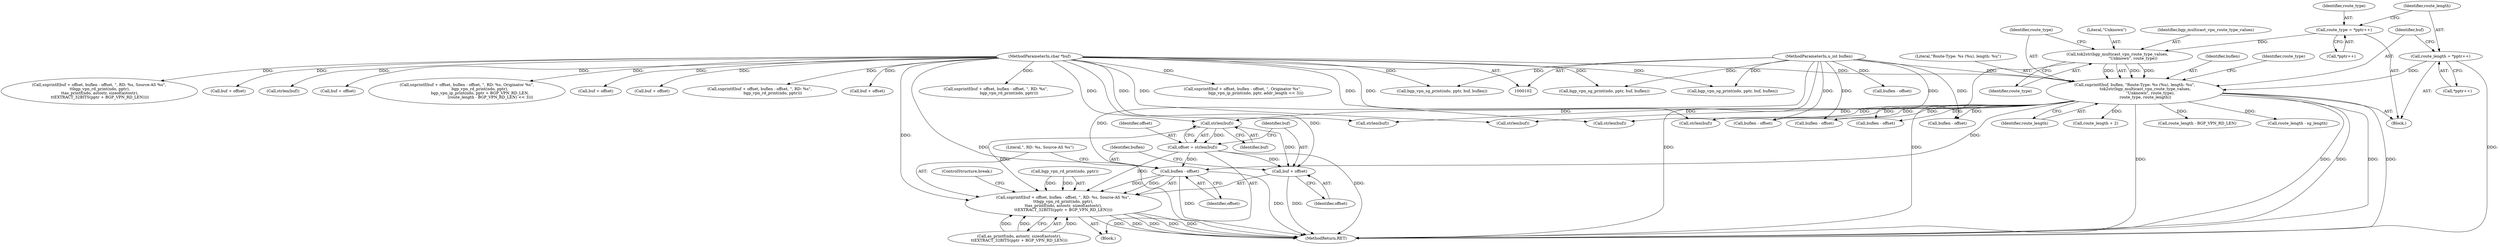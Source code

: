 digraph "0_tcpdump_d515b4b4a300479cdf1a6e0d1bb95bc1f9fee514@API" {
"1000183" [label="(Call,strlen(buf))"];
"1000128" [label="(Call,snprintf(buf, buflen, \"Route-Type: %s (%u), length: %u\",\n                 tok2str(bgp_multicast_vpn_route_type_values,\n                         \"Unknown\", route_type),\n                 route_type, route_length))"];
"1000105" [label="(MethodParameterIn,char *buf)"];
"1000106" [label="(MethodParameterIn,u_int buflen)"];
"1000132" [label="(Call,tok2str(bgp_multicast_vpn_route_type_values,\n                         \"Unknown\", route_type))"];
"1000118" [label="(Call,route_type = *pptr++)"];
"1000123" [label="(Call,route_length = *pptr++)"];
"1000181" [label="(Call,offset = strlen(buf))"];
"1000185" [label="(Call,snprintf(buf + offset, buflen - offset, \", RD: %s, Source-AS %s\",\n\t\tbgp_vpn_rd_print(ndo, pptr),\n\t\tas_printf(ndo, astostr, sizeof(astostr),\n\t\tEXTRACT_32BITS(pptr + BGP_VPN_RD_LEN))))"];
"1000186" [label="(Call,buf + offset)"];
"1000189" [label="(Call,buflen - offset)"];
"1000191" [label="(Identifier,offset)"];
"1000106" [label="(MethodParameterIn,u_int buflen)"];
"1000140" [label="(Block,)"];
"1000311" [label="(Call,buflen - offset)"];
"1000276" [label="(Call,snprintf(buf + offset, buflen - offset, \", RD: %s\",\n                     bgp_vpn_rd_print(ndo, pptr)))"];
"1000139" [label="(Identifier,route_type)"];
"1000232" [label="(Call,bgp_vpn_sg_print(ndo, pptr, buf, buflen))"];
"1000183" [label="(Call,strlen(buf))"];
"1000280" [label="(Call,buflen - offset)"];
"1000251" [label="(Call,snprintf(buf + offset, buflen - offset, \", Originator %s\",\n                     bgp_vpn_ip_print(ndo, pptr, addr_length << 3)))"];
"1000307" [label="(Call,snprintf(buf + offset, buflen - offset, \", RD: %s, Source-AS %s\",\n \t\tbgp_vpn_rd_print(ndo, pptr),\n \t\tas_printf(ndo, astostr, sizeof(astostr),\n \t\tEXTRACT_32BITS(pptr + BGP_VPN_RD_LEN))))"];
"1000274" [label="(Call,strlen(buf))"];
"1000347" [label="(MethodReturn,RET)"];
"1000214" [label="(Call,strlen(buf))"];
"1000152" [label="(Call,buf + offset)"];
"1000118" [label="(Call,route_type = *pptr++)"];
"1000192" [label="(Literal,\", RD: %s, Source-AS %s\")"];
"1000125" [label="(Call,*pptr++)"];
"1000187" [label="(Identifier,buf)"];
"1000128" [label="(Call,snprintf(buf, buflen, \"Route-Type: %s (%u), length: %u\",\n                 tok2str(bgp_multicast_vpn_route_type_values,\n                         \"Unknown\", route_type),\n                 route_type, route_length))"];
"1000107" [label="(Block,)"];
"1000249" [label="(Call,strlen(buf))"];
"1000252" [label="(Call,buf + offset)"];
"1000205" [label="(ControlStructure,break;)"];
"1000133" [label="(Identifier,bgp_multicast_vpn_route_type_values)"];
"1000186" [label="(Call,buf + offset)"];
"1000151" [label="(Call,snprintf(buf + offset, buflen - offset, \", RD: %s, Originator %s\",\n                     bgp_vpn_rd_print(ndo, pptr),\n                     bgp_vpn_ip_print(ndo, pptr + BGP_VPN_RD_LEN,\n                                      (route_length - BGP_VPN_RD_LEN) << 3)))"];
"1000181" [label="(Call,offset = strlen(buf))"];
"1000193" [label="(Call,bgp_vpn_rd_print(ndo, pptr))"];
"1000330" [label="(Call,bgp_vpn_sg_print(ndo, pptr, buf, buflen))"];
"1000131" [label="(Literal,\"Route-Type: %s (%u), length: %u\")"];
"1000136" [label="(Identifier,route_type)"];
"1000190" [label="(Identifier,buflen)"];
"1000182" [label="(Identifier,offset)"];
"1000137" [label="(Identifier,route_length)"];
"1000129" [label="(Identifier,buf)"];
"1000149" [label="(Call,strlen(buf))"];
"1000217" [label="(Call,buf + offset)"];
"1000340" [label="(Call,route_length + 2)"];
"1000185" [label="(Call,snprintf(buf + offset, buflen - offset, \", RD: %s, Source-AS %s\",\n\t\tbgp_vpn_rd_print(ndo, pptr),\n\t\tas_printf(ndo, astostr, sizeof(astostr),\n\t\tEXTRACT_32BITS(pptr + BGP_VPN_RD_LEN))))"];
"1000188" [label="(Identifier,offset)"];
"1000308" [label="(Call,buf + offset)"];
"1000155" [label="(Call,buflen - offset)"];
"1000105" [label="(MethodParameterIn,char *buf)"];
"1000130" [label="(Identifier,buflen)"];
"1000123" [label="(Call,route_length = *pptr++)"];
"1000220" [label="(Call,buflen - offset)"];
"1000305" [label="(Call,strlen(buf))"];
"1000216" [label="(Call,snprintf(buf + offset, buflen - offset, \", RD: %s\",\n                     bgp_vpn_rd_print(ndo, pptr)))"];
"1000135" [label="(Identifier,route_type)"];
"1000132" [label="(Call,tok2str(bgp_multicast_vpn_route_type_values,\n                         \"Unknown\", route_type))"];
"1000134" [label="(Literal,\"Unknown\")"];
"1000184" [label="(Identifier,buf)"];
"1000196" [label="(Call,as_printf(ndo, astostr, sizeof(astostr),\n\t\tEXTRACT_32BITS(pptr + BGP_VPN_RD_LEN)))"];
"1000189" [label="(Call,buflen - offset)"];
"1000168" [label="(Call,route_length - BGP_VPN_RD_LEN)"];
"1000277" [label="(Call,buf + offset)"];
"1000255" [label="(Call,buflen - offset)"];
"1000120" [label="(Call,*pptr++)"];
"1000124" [label="(Identifier,route_length)"];
"1000119" [label="(Identifier,route_type)"];
"1000290" [label="(Call,bgp_vpn_sg_print(ndo, pptr, buf, buflen))"];
"1000239" [label="(Call,route_length - sg_length)"];
"1000183" -> "1000181"  [label="AST: "];
"1000183" -> "1000184"  [label="CFG: "];
"1000184" -> "1000183"  [label="AST: "];
"1000181" -> "1000183"  [label="CFG: "];
"1000183" -> "1000181"  [label="DDG: "];
"1000128" -> "1000183"  [label="DDG: "];
"1000105" -> "1000183"  [label="DDG: "];
"1000183" -> "1000185"  [label="DDG: "];
"1000183" -> "1000186"  [label="DDG: "];
"1000128" -> "1000107"  [label="AST: "];
"1000128" -> "1000137"  [label="CFG: "];
"1000129" -> "1000128"  [label="AST: "];
"1000130" -> "1000128"  [label="AST: "];
"1000131" -> "1000128"  [label="AST: "];
"1000132" -> "1000128"  [label="AST: "];
"1000136" -> "1000128"  [label="AST: "];
"1000137" -> "1000128"  [label="AST: "];
"1000139" -> "1000128"  [label="CFG: "];
"1000128" -> "1000347"  [label="DDG: "];
"1000128" -> "1000347"  [label="DDG: "];
"1000128" -> "1000347"  [label="DDG: "];
"1000128" -> "1000347"  [label="DDG: "];
"1000128" -> "1000347"  [label="DDG: "];
"1000105" -> "1000128"  [label="DDG: "];
"1000106" -> "1000128"  [label="DDG: "];
"1000132" -> "1000128"  [label="DDG: "];
"1000132" -> "1000128"  [label="DDG: "];
"1000132" -> "1000128"  [label="DDG: "];
"1000123" -> "1000128"  [label="DDG: "];
"1000128" -> "1000149"  [label="DDG: "];
"1000128" -> "1000155"  [label="DDG: "];
"1000128" -> "1000168"  [label="DDG: "];
"1000128" -> "1000189"  [label="DDG: "];
"1000128" -> "1000214"  [label="DDG: "];
"1000128" -> "1000220"  [label="DDG: "];
"1000128" -> "1000239"  [label="DDG: "];
"1000128" -> "1000274"  [label="DDG: "];
"1000128" -> "1000280"  [label="DDG: "];
"1000128" -> "1000305"  [label="DDG: "];
"1000128" -> "1000311"  [label="DDG: "];
"1000128" -> "1000340"  [label="DDG: "];
"1000105" -> "1000102"  [label="AST: "];
"1000105" -> "1000347"  [label="DDG: "];
"1000105" -> "1000149"  [label="DDG: "];
"1000105" -> "1000151"  [label="DDG: "];
"1000105" -> "1000152"  [label="DDG: "];
"1000105" -> "1000185"  [label="DDG: "];
"1000105" -> "1000186"  [label="DDG: "];
"1000105" -> "1000214"  [label="DDG: "];
"1000105" -> "1000216"  [label="DDG: "];
"1000105" -> "1000217"  [label="DDG: "];
"1000105" -> "1000232"  [label="DDG: "];
"1000105" -> "1000249"  [label="DDG: "];
"1000105" -> "1000251"  [label="DDG: "];
"1000105" -> "1000252"  [label="DDG: "];
"1000105" -> "1000274"  [label="DDG: "];
"1000105" -> "1000276"  [label="DDG: "];
"1000105" -> "1000277"  [label="DDG: "];
"1000105" -> "1000290"  [label="DDG: "];
"1000105" -> "1000305"  [label="DDG: "];
"1000105" -> "1000307"  [label="DDG: "];
"1000105" -> "1000308"  [label="DDG: "];
"1000105" -> "1000330"  [label="DDG: "];
"1000106" -> "1000102"  [label="AST: "];
"1000106" -> "1000347"  [label="DDG: "];
"1000106" -> "1000155"  [label="DDG: "];
"1000106" -> "1000189"  [label="DDG: "];
"1000106" -> "1000220"  [label="DDG: "];
"1000106" -> "1000232"  [label="DDG: "];
"1000106" -> "1000255"  [label="DDG: "];
"1000106" -> "1000280"  [label="DDG: "];
"1000106" -> "1000290"  [label="DDG: "];
"1000106" -> "1000311"  [label="DDG: "];
"1000106" -> "1000330"  [label="DDG: "];
"1000132" -> "1000135"  [label="CFG: "];
"1000133" -> "1000132"  [label="AST: "];
"1000134" -> "1000132"  [label="AST: "];
"1000135" -> "1000132"  [label="AST: "];
"1000136" -> "1000132"  [label="CFG: "];
"1000132" -> "1000347"  [label="DDG: "];
"1000118" -> "1000132"  [label="DDG: "];
"1000118" -> "1000107"  [label="AST: "];
"1000118" -> "1000120"  [label="CFG: "];
"1000119" -> "1000118"  [label="AST: "];
"1000120" -> "1000118"  [label="AST: "];
"1000124" -> "1000118"  [label="CFG: "];
"1000123" -> "1000107"  [label="AST: "];
"1000123" -> "1000125"  [label="CFG: "];
"1000124" -> "1000123"  [label="AST: "];
"1000125" -> "1000123"  [label="AST: "];
"1000129" -> "1000123"  [label="CFG: "];
"1000123" -> "1000347"  [label="DDG: "];
"1000181" -> "1000140"  [label="AST: "];
"1000182" -> "1000181"  [label="AST: "];
"1000187" -> "1000181"  [label="CFG: "];
"1000181" -> "1000347"  [label="DDG: "];
"1000181" -> "1000185"  [label="DDG: "];
"1000181" -> "1000186"  [label="DDG: "];
"1000181" -> "1000189"  [label="DDG: "];
"1000185" -> "1000140"  [label="AST: "];
"1000185" -> "1000196"  [label="CFG: "];
"1000186" -> "1000185"  [label="AST: "];
"1000189" -> "1000185"  [label="AST: "];
"1000192" -> "1000185"  [label="AST: "];
"1000193" -> "1000185"  [label="AST: "];
"1000196" -> "1000185"  [label="AST: "];
"1000205" -> "1000185"  [label="CFG: "];
"1000185" -> "1000347"  [label="DDG: "];
"1000185" -> "1000347"  [label="DDG: "];
"1000185" -> "1000347"  [label="DDG: "];
"1000185" -> "1000347"  [label="DDG: "];
"1000185" -> "1000347"  [label="DDG: "];
"1000189" -> "1000185"  [label="DDG: "];
"1000189" -> "1000185"  [label="DDG: "];
"1000193" -> "1000185"  [label="DDG: "];
"1000193" -> "1000185"  [label="DDG: "];
"1000196" -> "1000185"  [label="DDG: "];
"1000196" -> "1000185"  [label="DDG: "];
"1000196" -> "1000185"  [label="DDG: "];
"1000186" -> "1000188"  [label="CFG: "];
"1000187" -> "1000186"  [label="AST: "];
"1000188" -> "1000186"  [label="AST: "];
"1000190" -> "1000186"  [label="CFG: "];
"1000186" -> "1000347"  [label="DDG: "];
"1000189" -> "1000191"  [label="CFG: "];
"1000190" -> "1000189"  [label="AST: "];
"1000191" -> "1000189"  [label="AST: "];
"1000192" -> "1000189"  [label="CFG: "];
"1000189" -> "1000347"  [label="DDG: "];
"1000189" -> "1000347"  [label="DDG: "];
}
